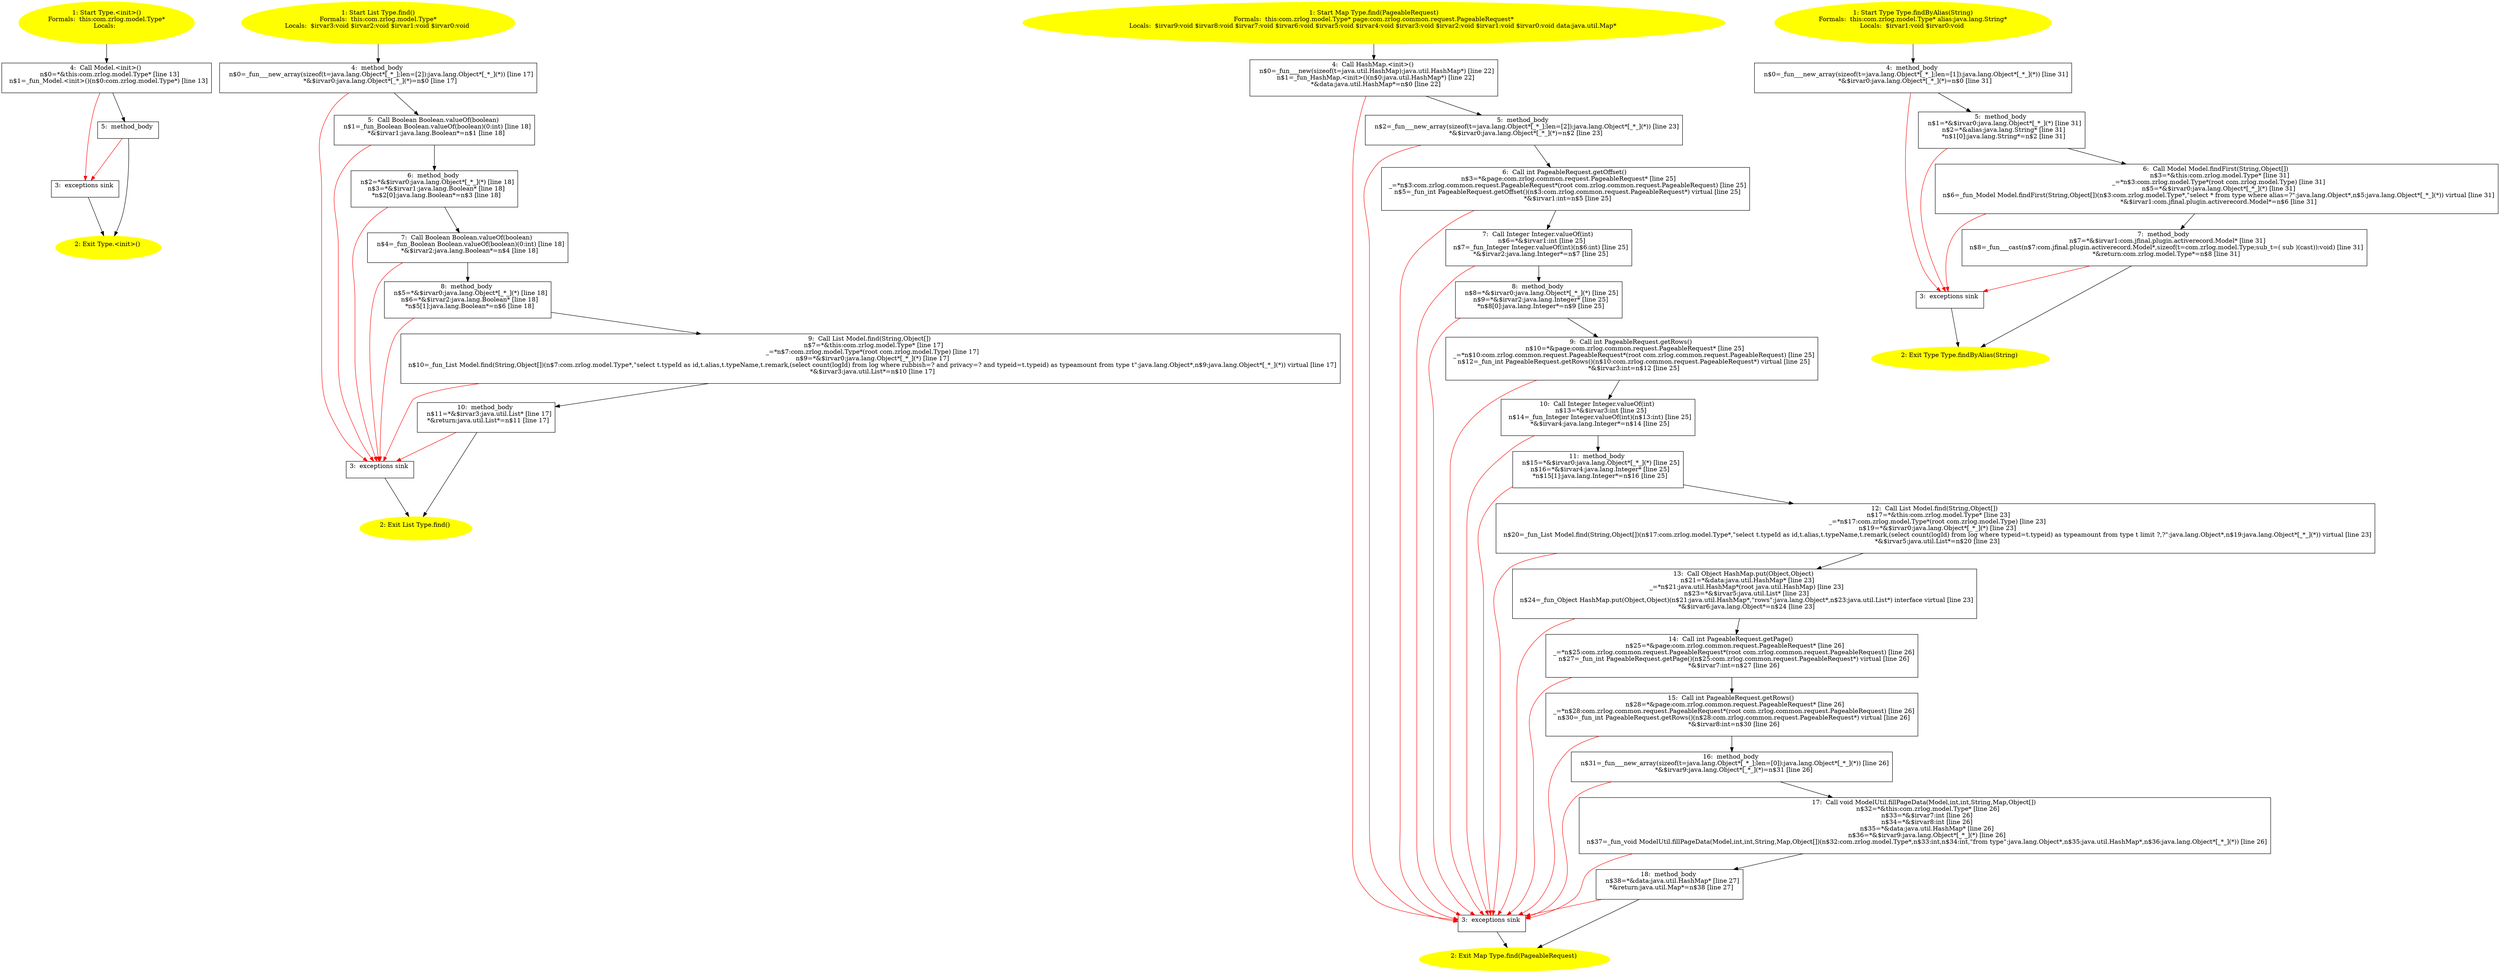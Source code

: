 /* @generated */
digraph cfg {
"com.zrlog.model.Type.<init>().79f99d01388836380e308e3af0c793f4_1" [label="1: Start Type.<init>()\nFormals:  this:com.zrlog.model.Type*\nLocals:  \n  " color=yellow style=filled]
	

	 "com.zrlog.model.Type.<init>().79f99d01388836380e308e3af0c793f4_1" -> "com.zrlog.model.Type.<init>().79f99d01388836380e308e3af0c793f4_4" ;
"com.zrlog.model.Type.<init>().79f99d01388836380e308e3af0c793f4_2" [label="2: Exit Type.<init>() \n  " color=yellow style=filled]
	

"com.zrlog.model.Type.<init>().79f99d01388836380e308e3af0c793f4_3" [label="3:  exceptions sink \n  " shape="box"]
	

	 "com.zrlog.model.Type.<init>().79f99d01388836380e308e3af0c793f4_3" -> "com.zrlog.model.Type.<init>().79f99d01388836380e308e3af0c793f4_2" ;
"com.zrlog.model.Type.<init>().79f99d01388836380e308e3af0c793f4_4" [label="4:  Call Model.<init>() \n   n$0=*&this:com.zrlog.model.Type* [line 13]\n  n$1=_fun_Model.<init>()(n$0:com.zrlog.model.Type*) [line 13]\n " shape="box"]
	

	 "com.zrlog.model.Type.<init>().79f99d01388836380e308e3af0c793f4_4" -> "com.zrlog.model.Type.<init>().79f99d01388836380e308e3af0c793f4_5" ;
	 "com.zrlog.model.Type.<init>().79f99d01388836380e308e3af0c793f4_4" -> "com.zrlog.model.Type.<init>().79f99d01388836380e308e3af0c793f4_3" [color="red" ];
"com.zrlog.model.Type.<init>().79f99d01388836380e308e3af0c793f4_5" [label="5:  method_body \n  " shape="box"]
	

	 "com.zrlog.model.Type.<init>().79f99d01388836380e308e3af0c793f4_5" -> "com.zrlog.model.Type.<init>().79f99d01388836380e308e3af0c793f4_2" ;
	 "com.zrlog.model.Type.<init>().79f99d01388836380e308e3af0c793f4_5" -> "com.zrlog.model.Type.<init>().79f99d01388836380e308e3af0c793f4_3" [color="red" ];
"com.zrlog.model.Type.find():java.util.List.80d08de9a6c37b85adc5b026ef6a5a13_1" [label="1: Start List Type.find()\nFormals:  this:com.zrlog.model.Type*\nLocals:  $irvar3:void $irvar2:void $irvar1:void $irvar0:void \n  " color=yellow style=filled]
	

	 "com.zrlog.model.Type.find():java.util.List.80d08de9a6c37b85adc5b026ef6a5a13_1" -> "com.zrlog.model.Type.find():java.util.List.80d08de9a6c37b85adc5b026ef6a5a13_4" ;
"com.zrlog.model.Type.find():java.util.List.80d08de9a6c37b85adc5b026ef6a5a13_2" [label="2: Exit List Type.find() \n  " color=yellow style=filled]
	

"com.zrlog.model.Type.find():java.util.List.80d08de9a6c37b85adc5b026ef6a5a13_3" [label="3:  exceptions sink \n  " shape="box"]
	

	 "com.zrlog.model.Type.find():java.util.List.80d08de9a6c37b85adc5b026ef6a5a13_3" -> "com.zrlog.model.Type.find():java.util.List.80d08de9a6c37b85adc5b026ef6a5a13_2" ;
"com.zrlog.model.Type.find():java.util.List.80d08de9a6c37b85adc5b026ef6a5a13_4" [label="4:  method_body \n   n$0=_fun___new_array(sizeof(t=java.lang.Object*[_*_];len=[2]):java.lang.Object*[_*_](*)) [line 17]\n  *&$irvar0:java.lang.Object*[_*_](*)=n$0 [line 17]\n " shape="box"]
	

	 "com.zrlog.model.Type.find():java.util.List.80d08de9a6c37b85adc5b026ef6a5a13_4" -> "com.zrlog.model.Type.find():java.util.List.80d08de9a6c37b85adc5b026ef6a5a13_5" ;
	 "com.zrlog.model.Type.find():java.util.List.80d08de9a6c37b85adc5b026ef6a5a13_4" -> "com.zrlog.model.Type.find():java.util.List.80d08de9a6c37b85adc5b026ef6a5a13_3" [color="red" ];
"com.zrlog.model.Type.find():java.util.List.80d08de9a6c37b85adc5b026ef6a5a13_5" [label="5:  Call Boolean Boolean.valueOf(boolean) \n   n$1=_fun_Boolean Boolean.valueOf(boolean)(0:int) [line 18]\n  *&$irvar1:java.lang.Boolean*=n$1 [line 18]\n " shape="box"]
	

	 "com.zrlog.model.Type.find():java.util.List.80d08de9a6c37b85adc5b026ef6a5a13_5" -> "com.zrlog.model.Type.find():java.util.List.80d08de9a6c37b85adc5b026ef6a5a13_6" ;
	 "com.zrlog.model.Type.find():java.util.List.80d08de9a6c37b85adc5b026ef6a5a13_5" -> "com.zrlog.model.Type.find():java.util.List.80d08de9a6c37b85adc5b026ef6a5a13_3" [color="red" ];
"com.zrlog.model.Type.find():java.util.List.80d08de9a6c37b85adc5b026ef6a5a13_6" [label="6:  method_body \n   n$2=*&$irvar0:java.lang.Object*[_*_](*) [line 18]\n  n$3=*&$irvar1:java.lang.Boolean* [line 18]\n  *n$2[0]:java.lang.Boolean*=n$3 [line 18]\n " shape="box"]
	

	 "com.zrlog.model.Type.find():java.util.List.80d08de9a6c37b85adc5b026ef6a5a13_6" -> "com.zrlog.model.Type.find():java.util.List.80d08de9a6c37b85adc5b026ef6a5a13_7" ;
	 "com.zrlog.model.Type.find():java.util.List.80d08de9a6c37b85adc5b026ef6a5a13_6" -> "com.zrlog.model.Type.find():java.util.List.80d08de9a6c37b85adc5b026ef6a5a13_3" [color="red" ];
"com.zrlog.model.Type.find():java.util.List.80d08de9a6c37b85adc5b026ef6a5a13_7" [label="7:  Call Boolean Boolean.valueOf(boolean) \n   n$4=_fun_Boolean Boolean.valueOf(boolean)(0:int) [line 18]\n  *&$irvar2:java.lang.Boolean*=n$4 [line 18]\n " shape="box"]
	

	 "com.zrlog.model.Type.find():java.util.List.80d08de9a6c37b85adc5b026ef6a5a13_7" -> "com.zrlog.model.Type.find():java.util.List.80d08de9a6c37b85adc5b026ef6a5a13_8" ;
	 "com.zrlog.model.Type.find():java.util.List.80d08de9a6c37b85adc5b026ef6a5a13_7" -> "com.zrlog.model.Type.find():java.util.List.80d08de9a6c37b85adc5b026ef6a5a13_3" [color="red" ];
"com.zrlog.model.Type.find():java.util.List.80d08de9a6c37b85adc5b026ef6a5a13_8" [label="8:  method_body \n   n$5=*&$irvar0:java.lang.Object*[_*_](*) [line 18]\n  n$6=*&$irvar2:java.lang.Boolean* [line 18]\n  *n$5[1]:java.lang.Boolean*=n$6 [line 18]\n " shape="box"]
	

	 "com.zrlog.model.Type.find():java.util.List.80d08de9a6c37b85adc5b026ef6a5a13_8" -> "com.zrlog.model.Type.find():java.util.List.80d08de9a6c37b85adc5b026ef6a5a13_9" ;
	 "com.zrlog.model.Type.find():java.util.List.80d08de9a6c37b85adc5b026ef6a5a13_8" -> "com.zrlog.model.Type.find():java.util.List.80d08de9a6c37b85adc5b026ef6a5a13_3" [color="red" ];
"com.zrlog.model.Type.find():java.util.List.80d08de9a6c37b85adc5b026ef6a5a13_9" [label="9:  Call List Model.find(String,Object[]) \n   n$7=*&this:com.zrlog.model.Type* [line 17]\n  _=*n$7:com.zrlog.model.Type*(root com.zrlog.model.Type) [line 17]\n  n$9=*&$irvar0:java.lang.Object*[_*_](*) [line 17]\n  n$10=_fun_List Model.find(String,Object[])(n$7:com.zrlog.model.Type*,\"select t.typeId as id,t.alias,t.typeName,t.remark,(select count(logId) from log where rubbish=? and privacy=? and typeid=t.typeid) as typeamount from type t\":java.lang.Object*,n$9:java.lang.Object*[_*_](*)) virtual [line 17]\n  *&$irvar3:java.util.List*=n$10 [line 17]\n " shape="box"]
	

	 "com.zrlog.model.Type.find():java.util.List.80d08de9a6c37b85adc5b026ef6a5a13_9" -> "com.zrlog.model.Type.find():java.util.List.80d08de9a6c37b85adc5b026ef6a5a13_10" ;
	 "com.zrlog.model.Type.find():java.util.List.80d08de9a6c37b85adc5b026ef6a5a13_9" -> "com.zrlog.model.Type.find():java.util.List.80d08de9a6c37b85adc5b026ef6a5a13_3" [color="red" ];
"com.zrlog.model.Type.find():java.util.List.80d08de9a6c37b85adc5b026ef6a5a13_10" [label="10:  method_body \n   n$11=*&$irvar3:java.util.List* [line 17]\n  *&return:java.util.List*=n$11 [line 17]\n " shape="box"]
	

	 "com.zrlog.model.Type.find():java.util.List.80d08de9a6c37b85adc5b026ef6a5a13_10" -> "com.zrlog.model.Type.find():java.util.List.80d08de9a6c37b85adc5b026ef6a5a13_2" ;
	 "com.zrlog.model.Type.find():java.util.List.80d08de9a6c37b85adc5b026ef6a5a13_10" -> "com.zrlog.model.Type.find():java.util.List.80d08de9a6c37b85adc5b026ef6a5a13_3" [color="red" ];
"com.zrlog.model.Type.find(com.zrlog.common.request.PageableRequest):java.util.Map.40b207662d74c3b27a3356ad98db0ec5_1" [label="1: Start Map Type.find(PageableRequest)\nFormals:  this:com.zrlog.model.Type* page:com.zrlog.common.request.PageableRequest*\nLocals:  $irvar9:void $irvar8:void $irvar7:void $irvar6:void $irvar5:void $irvar4:void $irvar3:void $irvar2:void $irvar1:void $irvar0:void data:java.util.Map* \n  " color=yellow style=filled]
	

	 "com.zrlog.model.Type.find(com.zrlog.common.request.PageableRequest):java.util.Map.40b207662d74c3b27a3356ad98db0ec5_1" -> "com.zrlog.model.Type.find(com.zrlog.common.request.PageableRequest):java.util.Map.40b207662d74c3b27a3356ad98db0ec5_4" ;
"com.zrlog.model.Type.find(com.zrlog.common.request.PageableRequest):java.util.Map.40b207662d74c3b27a3356ad98db0ec5_2" [label="2: Exit Map Type.find(PageableRequest) \n  " color=yellow style=filled]
	

"com.zrlog.model.Type.find(com.zrlog.common.request.PageableRequest):java.util.Map.40b207662d74c3b27a3356ad98db0ec5_3" [label="3:  exceptions sink \n  " shape="box"]
	

	 "com.zrlog.model.Type.find(com.zrlog.common.request.PageableRequest):java.util.Map.40b207662d74c3b27a3356ad98db0ec5_3" -> "com.zrlog.model.Type.find(com.zrlog.common.request.PageableRequest):java.util.Map.40b207662d74c3b27a3356ad98db0ec5_2" ;
"com.zrlog.model.Type.find(com.zrlog.common.request.PageableRequest):java.util.Map.40b207662d74c3b27a3356ad98db0ec5_4" [label="4:  Call HashMap.<init>() \n   n$0=_fun___new(sizeof(t=java.util.HashMap):java.util.HashMap*) [line 22]\n  n$1=_fun_HashMap.<init>()(n$0:java.util.HashMap*) [line 22]\n  *&data:java.util.HashMap*=n$0 [line 22]\n " shape="box"]
	

	 "com.zrlog.model.Type.find(com.zrlog.common.request.PageableRequest):java.util.Map.40b207662d74c3b27a3356ad98db0ec5_4" -> "com.zrlog.model.Type.find(com.zrlog.common.request.PageableRequest):java.util.Map.40b207662d74c3b27a3356ad98db0ec5_5" ;
	 "com.zrlog.model.Type.find(com.zrlog.common.request.PageableRequest):java.util.Map.40b207662d74c3b27a3356ad98db0ec5_4" -> "com.zrlog.model.Type.find(com.zrlog.common.request.PageableRequest):java.util.Map.40b207662d74c3b27a3356ad98db0ec5_3" [color="red" ];
"com.zrlog.model.Type.find(com.zrlog.common.request.PageableRequest):java.util.Map.40b207662d74c3b27a3356ad98db0ec5_5" [label="5:  method_body \n   n$2=_fun___new_array(sizeof(t=java.lang.Object*[_*_];len=[2]):java.lang.Object*[_*_](*)) [line 23]\n  *&$irvar0:java.lang.Object*[_*_](*)=n$2 [line 23]\n " shape="box"]
	

	 "com.zrlog.model.Type.find(com.zrlog.common.request.PageableRequest):java.util.Map.40b207662d74c3b27a3356ad98db0ec5_5" -> "com.zrlog.model.Type.find(com.zrlog.common.request.PageableRequest):java.util.Map.40b207662d74c3b27a3356ad98db0ec5_6" ;
	 "com.zrlog.model.Type.find(com.zrlog.common.request.PageableRequest):java.util.Map.40b207662d74c3b27a3356ad98db0ec5_5" -> "com.zrlog.model.Type.find(com.zrlog.common.request.PageableRequest):java.util.Map.40b207662d74c3b27a3356ad98db0ec5_3" [color="red" ];
"com.zrlog.model.Type.find(com.zrlog.common.request.PageableRequest):java.util.Map.40b207662d74c3b27a3356ad98db0ec5_6" [label="6:  Call int PageableRequest.getOffset() \n   n$3=*&page:com.zrlog.common.request.PageableRequest* [line 25]\n  _=*n$3:com.zrlog.common.request.PageableRequest*(root com.zrlog.common.request.PageableRequest) [line 25]\n  n$5=_fun_int PageableRequest.getOffset()(n$3:com.zrlog.common.request.PageableRequest*) virtual [line 25]\n  *&$irvar1:int=n$5 [line 25]\n " shape="box"]
	

	 "com.zrlog.model.Type.find(com.zrlog.common.request.PageableRequest):java.util.Map.40b207662d74c3b27a3356ad98db0ec5_6" -> "com.zrlog.model.Type.find(com.zrlog.common.request.PageableRequest):java.util.Map.40b207662d74c3b27a3356ad98db0ec5_7" ;
	 "com.zrlog.model.Type.find(com.zrlog.common.request.PageableRequest):java.util.Map.40b207662d74c3b27a3356ad98db0ec5_6" -> "com.zrlog.model.Type.find(com.zrlog.common.request.PageableRequest):java.util.Map.40b207662d74c3b27a3356ad98db0ec5_3" [color="red" ];
"com.zrlog.model.Type.find(com.zrlog.common.request.PageableRequest):java.util.Map.40b207662d74c3b27a3356ad98db0ec5_7" [label="7:  Call Integer Integer.valueOf(int) \n   n$6=*&$irvar1:int [line 25]\n  n$7=_fun_Integer Integer.valueOf(int)(n$6:int) [line 25]\n  *&$irvar2:java.lang.Integer*=n$7 [line 25]\n " shape="box"]
	

	 "com.zrlog.model.Type.find(com.zrlog.common.request.PageableRequest):java.util.Map.40b207662d74c3b27a3356ad98db0ec5_7" -> "com.zrlog.model.Type.find(com.zrlog.common.request.PageableRequest):java.util.Map.40b207662d74c3b27a3356ad98db0ec5_8" ;
	 "com.zrlog.model.Type.find(com.zrlog.common.request.PageableRequest):java.util.Map.40b207662d74c3b27a3356ad98db0ec5_7" -> "com.zrlog.model.Type.find(com.zrlog.common.request.PageableRequest):java.util.Map.40b207662d74c3b27a3356ad98db0ec5_3" [color="red" ];
"com.zrlog.model.Type.find(com.zrlog.common.request.PageableRequest):java.util.Map.40b207662d74c3b27a3356ad98db0ec5_8" [label="8:  method_body \n   n$8=*&$irvar0:java.lang.Object*[_*_](*) [line 25]\n  n$9=*&$irvar2:java.lang.Integer* [line 25]\n  *n$8[0]:java.lang.Integer*=n$9 [line 25]\n " shape="box"]
	

	 "com.zrlog.model.Type.find(com.zrlog.common.request.PageableRequest):java.util.Map.40b207662d74c3b27a3356ad98db0ec5_8" -> "com.zrlog.model.Type.find(com.zrlog.common.request.PageableRequest):java.util.Map.40b207662d74c3b27a3356ad98db0ec5_9" ;
	 "com.zrlog.model.Type.find(com.zrlog.common.request.PageableRequest):java.util.Map.40b207662d74c3b27a3356ad98db0ec5_8" -> "com.zrlog.model.Type.find(com.zrlog.common.request.PageableRequest):java.util.Map.40b207662d74c3b27a3356ad98db0ec5_3" [color="red" ];
"com.zrlog.model.Type.find(com.zrlog.common.request.PageableRequest):java.util.Map.40b207662d74c3b27a3356ad98db0ec5_9" [label="9:  Call int PageableRequest.getRows() \n   n$10=*&page:com.zrlog.common.request.PageableRequest* [line 25]\n  _=*n$10:com.zrlog.common.request.PageableRequest*(root com.zrlog.common.request.PageableRequest) [line 25]\n  n$12=_fun_int PageableRequest.getRows()(n$10:com.zrlog.common.request.PageableRequest*) virtual [line 25]\n  *&$irvar3:int=n$12 [line 25]\n " shape="box"]
	

	 "com.zrlog.model.Type.find(com.zrlog.common.request.PageableRequest):java.util.Map.40b207662d74c3b27a3356ad98db0ec5_9" -> "com.zrlog.model.Type.find(com.zrlog.common.request.PageableRequest):java.util.Map.40b207662d74c3b27a3356ad98db0ec5_10" ;
	 "com.zrlog.model.Type.find(com.zrlog.common.request.PageableRequest):java.util.Map.40b207662d74c3b27a3356ad98db0ec5_9" -> "com.zrlog.model.Type.find(com.zrlog.common.request.PageableRequest):java.util.Map.40b207662d74c3b27a3356ad98db0ec5_3" [color="red" ];
"com.zrlog.model.Type.find(com.zrlog.common.request.PageableRequest):java.util.Map.40b207662d74c3b27a3356ad98db0ec5_10" [label="10:  Call Integer Integer.valueOf(int) \n   n$13=*&$irvar3:int [line 25]\n  n$14=_fun_Integer Integer.valueOf(int)(n$13:int) [line 25]\n  *&$irvar4:java.lang.Integer*=n$14 [line 25]\n " shape="box"]
	

	 "com.zrlog.model.Type.find(com.zrlog.common.request.PageableRequest):java.util.Map.40b207662d74c3b27a3356ad98db0ec5_10" -> "com.zrlog.model.Type.find(com.zrlog.common.request.PageableRequest):java.util.Map.40b207662d74c3b27a3356ad98db0ec5_11" ;
	 "com.zrlog.model.Type.find(com.zrlog.common.request.PageableRequest):java.util.Map.40b207662d74c3b27a3356ad98db0ec5_10" -> "com.zrlog.model.Type.find(com.zrlog.common.request.PageableRequest):java.util.Map.40b207662d74c3b27a3356ad98db0ec5_3" [color="red" ];
"com.zrlog.model.Type.find(com.zrlog.common.request.PageableRequest):java.util.Map.40b207662d74c3b27a3356ad98db0ec5_11" [label="11:  method_body \n   n$15=*&$irvar0:java.lang.Object*[_*_](*) [line 25]\n  n$16=*&$irvar4:java.lang.Integer* [line 25]\n  *n$15[1]:java.lang.Integer*=n$16 [line 25]\n " shape="box"]
	

	 "com.zrlog.model.Type.find(com.zrlog.common.request.PageableRequest):java.util.Map.40b207662d74c3b27a3356ad98db0ec5_11" -> "com.zrlog.model.Type.find(com.zrlog.common.request.PageableRequest):java.util.Map.40b207662d74c3b27a3356ad98db0ec5_12" ;
	 "com.zrlog.model.Type.find(com.zrlog.common.request.PageableRequest):java.util.Map.40b207662d74c3b27a3356ad98db0ec5_11" -> "com.zrlog.model.Type.find(com.zrlog.common.request.PageableRequest):java.util.Map.40b207662d74c3b27a3356ad98db0ec5_3" [color="red" ];
"com.zrlog.model.Type.find(com.zrlog.common.request.PageableRequest):java.util.Map.40b207662d74c3b27a3356ad98db0ec5_12" [label="12:  Call List Model.find(String,Object[]) \n   n$17=*&this:com.zrlog.model.Type* [line 23]\n  _=*n$17:com.zrlog.model.Type*(root com.zrlog.model.Type) [line 23]\n  n$19=*&$irvar0:java.lang.Object*[_*_](*) [line 23]\n  n$20=_fun_List Model.find(String,Object[])(n$17:com.zrlog.model.Type*,\"select t.typeId as id,t.alias,t.typeName,t.remark,(select count(logId) from log where typeid=t.typeid) as typeamount from type t limit ?,?\":java.lang.Object*,n$19:java.lang.Object*[_*_](*)) virtual [line 23]\n  *&$irvar5:java.util.List*=n$20 [line 23]\n " shape="box"]
	

	 "com.zrlog.model.Type.find(com.zrlog.common.request.PageableRequest):java.util.Map.40b207662d74c3b27a3356ad98db0ec5_12" -> "com.zrlog.model.Type.find(com.zrlog.common.request.PageableRequest):java.util.Map.40b207662d74c3b27a3356ad98db0ec5_13" ;
	 "com.zrlog.model.Type.find(com.zrlog.common.request.PageableRequest):java.util.Map.40b207662d74c3b27a3356ad98db0ec5_12" -> "com.zrlog.model.Type.find(com.zrlog.common.request.PageableRequest):java.util.Map.40b207662d74c3b27a3356ad98db0ec5_3" [color="red" ];
"com.zrlog.model.Type.find(com.zrlog.common.request.PageableRequest):java.util.Map.40b207662d74c3b27a3356ad98db0ec5_13" [label="13:  Call Object HashMap.put(Object,Object) \n   n$21=*&data:java.util.HashMap* [line 23]\n  _=*n$21:java.util.HashMap*(root java.util.HashMap) [line 23]\n  n$23=*&$irvar5:java.util.List* [line 23]\n  n$24=_fun_Object HashMap.put(Object,Object)(n$21:java.util.HashMap*,\"rows\":java.lang.Object*,n$23:java.util.List*) interface virtual [line 23]\n  *&$irvar6:java.lang.Object*=n$24 [line 23]\n " shape="box"]
	

	 "com.zrlog.model.Type.find(com.zrlog.common.request.PageableRequest):java.util.Map.40b207662d74c3b27a3356ad98db0ec5_13" -> "com.zrlog.model.Type.find(com.zrlog.common.request.PageableRequest):java.util.Map.40b207662d74c3b27a3356ad98db0ec5_14" ;
	 "com.zrlog.model.Type.find(com.zrlog.common.request.PageableRequest):java.util.Map.40b207662d74c3b27a3356ad98db0ec5_13" -> "com.zrlog.model.Type.find(com.zrlog.common.request.PageableRequest):java.util.Map.40b207662d74c3b27a3356ad98db0ec5_3" [color="red" ];
"com.zrlog.model.Type.find(com.zrlog.common.request.PageableRequest):java.util.Map.40b207662d74c3b27a3356ad98db0ec5_14" [label="14:  Call int PageableRequest.getPage() \n   n$25=*&page:com.zrlog.common.request.PageableRequest* [line 26]\n  _=*n$25:com.zrlog.common.request.PageableRequest*(root com.zrlog.common.request.PageableRequest) [line 26]\n  n$27=_fun_int PageableRequest.getPage()(n$25:com.zrlog.common.request.PageableRequest*) virtual [line 26]\n  *&$irvar7:int=n$27 [line 26]\n " shape="box"]
	

	 "com.zrlog.model.Type.find(com.zrlog.common.request.PageableRequest):java.util.Map.40b207662d74c3b27a3356ad98db0ec5_14" -> "com.zrlog.model.Type.find(com.zrlog.common.request.PageableRequest):java.util.Map.40b207662d74c3b27a3356ad98db0ec5_15" ;
	 "com.zrlog.model.Type.find(com.zrlog.common.request.PageableRequest):java.util.Map.40b207662d74c3b27a3356ad98db0ec5_14" -> "com.zrlog.model.Type.find(com.zrlog.common.request.PageableRequest):java.util.Map.40b207662d74c3b27a3356ad98db0ec5_3" [color="red" ];
"com.zrlog.model.Type.find(com.zrlog.common.request.PageableRequest):java.util.Map.40b207662d74c3b27a3356ad98db0ec5_15" [label="15:  Call int PageableRequest.getRows() \n   n$28=*&page:com.zrlog.common.request.PageableRequest* [line 26]\n  _=*n$28:com.zrlog.common.request.PageableRequest*(root com.zrlog.common.request.PageableRequest) [line 26]\n  n$30=_fun_int PageableRequest.getRows()(n$28:com.zrlog.common.request.PageableRequest*) virtual [line 26]\n  *&$irvar8:int=n$30 [line 26]\n " shape="box"]
	

	 "com.zrlog.model.Type.find(com.zrlog.common.request.PageableRequest):java.util.Map.40b207662d74c3b27a3356ad98db0ec5_15" -> "com.zrlog.model.Type.find(com.zrlog.common.request.PageableRequest):java.util.Map.40b207662d74c3b27a3356ad98db0ec5_16" ;
	 "com.zrlog.model.Type.find(com.zrlog.common.request.PageableRequest):java.util.Map.40b207662d74c3b27a3356ad98db0ec5_15" -> "com.zrlog.model.Type.find(com.zrlog.common.request.PageableRequest):java.util.Map.40b207662d74c3b27a3356ad98db0ec5_3" [color="red" ];
"com.zrlog.model.Type.find(com.zrlog.common.request.PageableRequest):java.util.Map.40b207662d74c3b27a3356ad98db0ec5_16" [label="16:  method_body \n   n$31=_fun___new_array(sizeof(t=java.lang.Object*[_*_];len=[0]):java.lang.Object*[_*_](*)) [line 26]\n  *&$irvar9:java.lang.Object*[_*_](*)=n$31 [line 26]\n " shape="box"]
	

	 "com.zrlog.model.Type.find(com.zrlog.common.request.PageableRequest):java.util.Map.40b207662d74c3b27a3356ad98db0ec5_16" -> "com.zrlog.model.Type.find(com.zrlog.common.request.PageableRequest):java.util.Map.40b207662d74c3b27a3356ad98db0ec5_17" ;
	 "com.zrlog.model.Type.find(com.zrlog.common.request.PageableRequest):java.util.Map.40b207662d74c3b27a3356ad98db0ec5_16" -> "com.zrlog.model.Type.find(com.zrlog.common.request.PageableRequest):java.util.Map.40b207662d74c3b27a3356ad98db0ec5_3" [color="red" ];
"com.zrlog.model.Type.find(com.zrlog.common.request.PageableRequest):java.util.Map.40b207662d74c3b27a3356ad98db0ec5_17" [label="17:  Call void ModelUtil.fillPageData(Model,int,int,String,Map,Object[]) \n   n$32=*&this:com.zrlog.model.Type* [line 26]\n  n$33=*&$irvar7:int [line 26]\n  n$34=*&$irvar8:int [line 26]\n  n$35=*&data:java.util.HashMap* [line 26]\n  n$36=*&$irvar9:java.lang.Object*[_*_](*) [line 26]\n  n$37=_fun_void ModelUtil.fillPageData(Model,int,int,String,Map,Object[])(n$32:com.zrlog.model.Type*,n$33:int,n$34:int,\"from type\":java.lang.Object*,n$35:java.util.HashMap*,n$36:java.lang.Object*[_*_](*)) [line 26]\n " shape="box"]
	

	 "com.zrlog.model.Type.find(com.zrlog.common.request.PageableRequest):java.util.Map.40b207662d74c3b27a3356ad98db0ec5_17" -> "com.zrlog.model.Type.find(com.zrlog.common.request.PageableRequest):java.util.Map.40b207662d74c3b27a3356ad98db0ec5_18" ;
	 "com.zrlog.model.Type.find(com.zrlog.common.request.PageableRequest):java.util.Map.40b207662d74c3b27a3356ad98db0ec5_17" -> "com.zrlog.model.Type.find(com.zrlog.common.request.PageableRequest):java.util.Map.40b207662d74c3b27a3356ad98db0ec5_3" [color="red" ];
"com.zrlog.model.Type.find(com.zrlog.common.request.PageableRequest):java.util.Map.40b207662d74c3b27a3356ad98db0ec5_18" [label="18:  method_body \n   n$38=*&data:java.util.HashMap* [line 27]\n  *&return:java.util.Map*=n$38 [line 27]\n " shape="box"]
	

	 "com.zrlog.model.Type.find(com.zrlog.common.request.PageableRequest):java.util.Map.40b207662d74c3b27a3356ad98db0ec5_18" -> "com.zrlog.model.Type.find(com.zrlog.common.request.PageableRequest):java.util.Map.40b207662d74c3b27a3356ad98db0ec5_2" ;
	 "com.zrlog.model.Type.find(com.zrlog.common.request.PageableRequest):java.util.Map.40b207662d74c3b27a3356ad98db0ec5_18" -> "com.zrlog.model.Type.find(com.zrlog.common.request.PageableRequest):java.util.Map.40b207662d74c3b27a3356ad98db0ec5_3" [color="red" ];
"com.zrlog.model.Type.findByAlias(java.lang.String):com.zrlog.model.Type.2fc94fd3542624e12c7e843985b55b17_1" [label="1: Start Type Type.findByAlias(String)\nFormals:  this:com.zrlog.model.Type* alias:java.lang.String*\nLocals:  $irvar1:void $irvar0:void \n  " color=yellow style=filled]
	

	 "com.zrlog.model.Type.findByAlias(java.lang.String):com.zrlog.model.Type.2fc94fd3542624e12c7e843985b55b17_1" -> "com.zrlog.model.Type.findByAlias(java.lang.String):com.zrlog.model.Type.2fc94fd3542624e12c7e843985b55b17_4" ;
"com.zrlog.model.Type.findByAlias(java.lang.String):com.zrlog.model.Type.2fc94fd3542624e12c7e843985b55b17_2" [label="2: Exit Type Type.findByAlias(String) \n  " color=yellow style=filled]
	

"com.zrlog.model.Type.findByAlias(java.lang.String):com.zrlog.model.Type.2fc94fd3542624e12c7e843985b55b17_3" [label="3:  exceptions sink \n  " shape="box"]
	

	 "com.zrlog.model.Type.findByAlias(java.lang.String):com.zrlog.model.Type.2fc94fd3542624e12c7e843985b55b17_3" -> "com.zrlog.model.Type.findByAlias(java.lang.String):com.zrlog.model.Type.2fc94fd3542624e12c7e843985b55b17_2" ;
"com.zrlog.model.Type.findByAlias(java.lang.String):com.zrlog.model.Type.2fc94fd3542624e12c7e843985b55b17_4" [label="4:  method_body \n   n$0=_fun___new_array(sizeof(t=java.lang.Object*[_*_];len=[1]):java.lang.Object*[_*_](*)) [line 31]\n  *&$irvar0:java.lang.Object*[_*_](*)=n$0 [line 31]\n " shape="box"]
	

	 "com.zrlog.model.Type.findByAlias(java.lang.String):com.zrlog.model.Type.2fc94fd3542624e12c7e843985b55b17_4" -> "com.zrlog.model.Type.findByAlias(java.lang.String):com.zrlog.model.Type.2fc94fd3542624e12c7e843985b55b17_5" ;
	 "com.zrlog.model.Type.findByAlias(java.lang.String):com.zrlog.model.Type.2fc94fd3542624e12c7e843985b55b17_4" -> "com.zrlog.model.Type.findByAlias(java.lang.String):com.zrlog.model.Type.2fc94fd3542624e12c7e843985b55b17_3" [color="red" ];
"com.zrlog.model.Type.findByAlias(java.lang.String):com.zrlog.model.Type.2fc94fd3542624e12c7e843985b55b17_5" [label="5:  method_body \n   n$1=*&$irvar0:java.lang.Object*[_*_](*) [line 31]\n  n$2=*&alias:java.lang.String* [line 31]\n  *n$1[0]:java.lang.String*=n$2 [line 31]\n " shape="box"]
	

	 "com.zrlog.model.Type.findByAlias(java.lang.String):com.zrlog.model.Type.2fc94fd3542624e12c7e843985b55b17_5" -> "com.zrlog.model.Type.findByAlias(java.lang.String):com.zrlog.model.Type.2fc94fd3542624e12c7e843985b55b17_6" ;
	 "com.zrlog.model.Type.findByAlias(java.lang.String):com.zrlog.model.Type.2fc94fd3542624e12c7e843985b55b17_5" -> "com.zrlog.model.Type.findByAlias(java.lang.String):com.zrlog.model.Type.2fc94fd3542624e12c7e843985b55b17_3" [color="red" ];
"com.zrlog.model.Type.findByAlias(java.lang.String):com.zrlog.model.Type.2fc94fd3542624e12c7e843985b55b17_6" [label="6:  Call Model Model.findFirst(String,Object[]) \n   n$3=*&this:com.zrlog.model.Type* [line 31]\n  _=*n$3:com.zrlog.model.Type*(root com.zrlog.model.Type) [line 31]\n  n$5=*&$irvar0:java.lang.Object*[_*_](*) [line 31]\n  n$6=_fun_Model Model.findFirst(String,Object[])(n$3:com.zrlog.model.Type*,\"select * from type where alias=?\":java.lang.Object*,n$5:java.lang.Object*[_*_](*)) virtual [line 31]\n  *&$irvar1:com.jfinal.plugin.activerecord.Model*=n$6 [line 31]\n " shape="box"]
	

	 "com.zrlog.model.Type.findByAlias(java.lang.String):com.zrlog.model.Type.2fc94fd3542624e12c7e843985b55b17_6" -> "com.zrlog.model.Type.findByAlias(java.lang.String):com.zrlog.model.Type.2fc94fd3542624e12c7e843985b55b17_7" ;
	 "com.zrlog.model.Type.findByAlias(java.lang.String):com.zrlog.model.Type.2fc94fd3542624e12c7e843985b55b17_6" -> "com.zrlog.model.Type.findByAlias(java.lang.String):com.zrlog.model.Type.2fc94fd3542624e12c7e843985b55b17_3" [color="red" ];
"com.zrlog.model.Type.findByAlias(java.lang.String):com.zrlog.model.Type.2fc94fd3542624e12c7e843985b55b17_7" [label="7:  method_body \n   n$7=*&$irvar1:com.jfinal.plugin.activerecord.Model* [line 31]\n  n$8=_fun___cast(n$7:com.jfinal.plugin.activerecord.Model*,sizeof(t=com.zrlog.model.Type;sub_t=( sub )(cast)):void) [line 31]\n  *&return:com.zrlog.model.Type*=n$8 [line 31]\n " shape="box"]
	

	 "com.zrlog.model.Type.findByAlias(java.lang.String):com.zrlog.model.Type.2fc94fd3542624e12c7e843985b55b17_7" -> "com.zrlog.model.Type.findByAlias(java.lang.String):com.zrlog.model.Type.2fc94fd3542624e12c7e843985b55b17_2" ;
	 "com.zrlog.model.Type.findByAlias(java.lang.String):com.zrlog.model.Type.2fc94fd3542624e12c7e843985b55b17_7" -> "com.zrlog.model.Type.findByAlias(java.lang.String):com.zrlog.model.Type.2fc94fd3542624e12c7e843985b55b17_3" [color="red" ];
}
